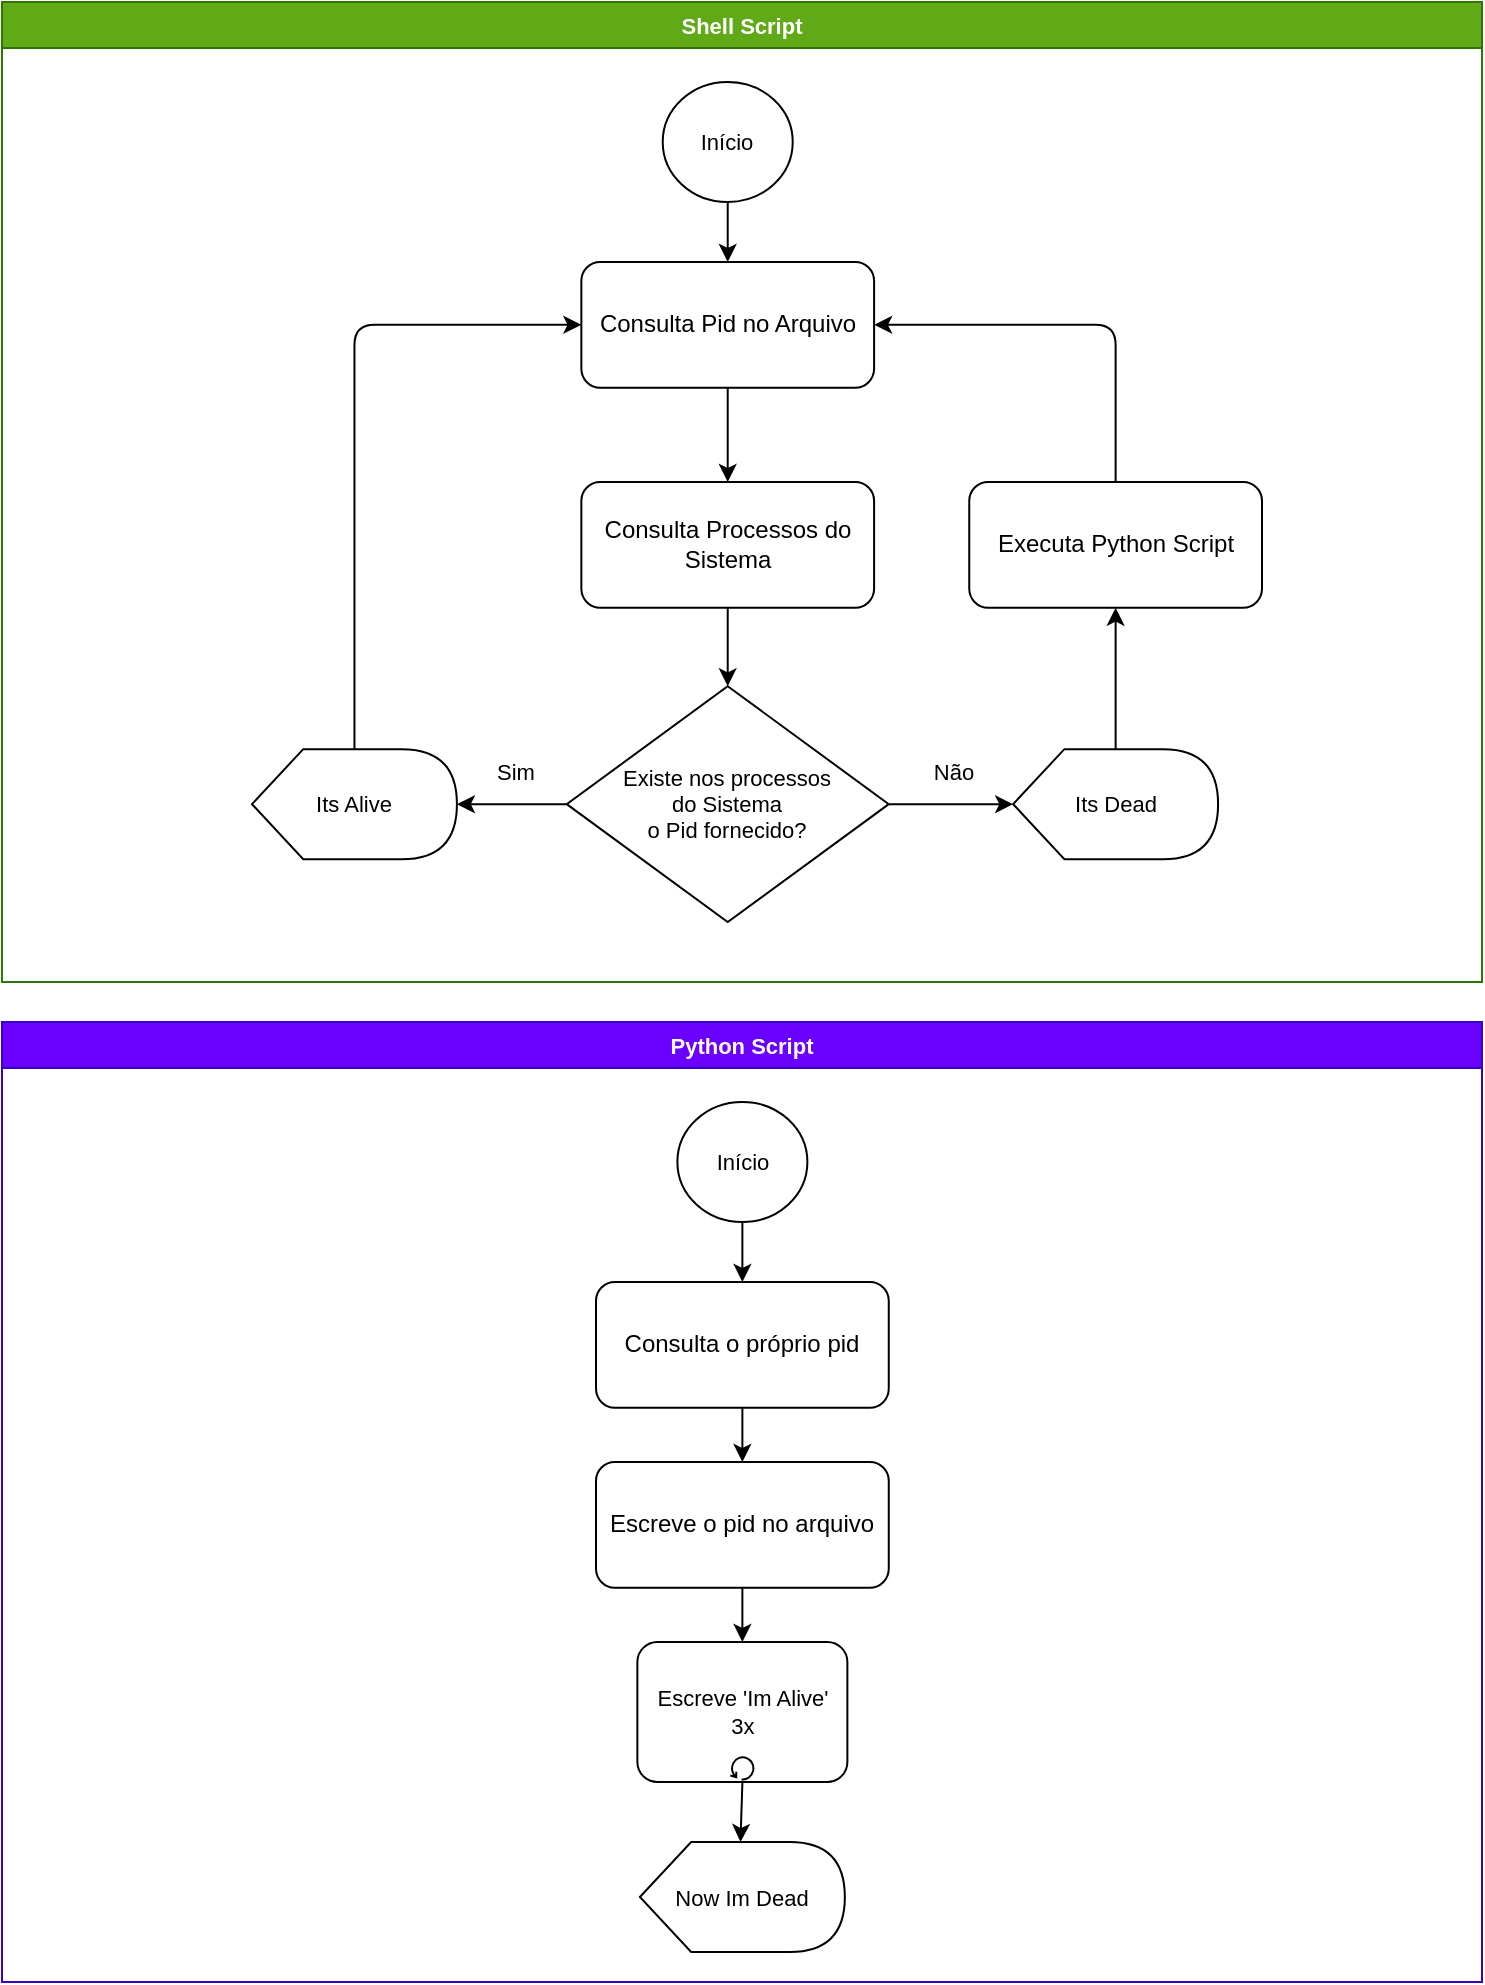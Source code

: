 <mxfile>
    <diagram id="_zzuYE5ZCQLS4duGeWL-" name="Page-1">
        <mxGraphModel dx="1356" dy="1047" grid="0" gridSize="10" guides="1" tooltips="1" connect="1" arrows="1" fold="1" page="1" pageScale="1" pageWidth="850" pageHeight="1100" background="#FFFFFF" math="0" shadow="0">
            <root>
                <mxCell id="0"/>
                <mxCell id="1" parent="0"/>
                <mxCell id="26" value="Shell Script" style="swimlane;whiteSpace=wrap;html=1;strokeWidth=1;fontSize=11;container=0;fillColor=#60a917;fontColor=#ffffff;strokeColor=#2D7600;" vertex="1" parent="1">
                    <mxGeometry x="55" y="50" width="740" height="490" as="geometry">
                        <mxRectangle width="100" height="30" as="alternateBounds"/>
                    </mxGeometry>
                </mxCell>
                <mxCell id="32" style="edgeStyle=none;html=1;exitX=0.5;exitY=1;exitDx=0;exitDy=0;fontSize=11;" edge="1" parent="26" source="31" target="4">
                    <mxGeometry relative="1" as="geometry"/>
                </mxCell>
                <mxCell id="31" value="Início" style="ellipse;whiteSpace=wrap;html=1;strokeWidth=1;fontSize=11;" vertex="1" parent="26">
                    <mxGeometry x="330.36" y="40" width="65" height="60" as="geometry"/>
                </mxCell>
                <mxCell id="4" value="Consulta Pid no Arquivo" style="rounded=1;whiteSpace=wrap;html=1;container=0;" vertex="1" parent="26">
                    <mxGeometry x="289.674" y="130" width="146.377" height="62.857" as="geometry"/>
                </mxCell>
                <mxCell id="8" value="Consulta Processos do Sistema" style="rounded=1;whiteSpace=wrap;html=1;container=0;" vertex="1" parent="26">
                    <mxGeometry x="289.674" y="240" width="146.377" height="62.857" as="geometry"/>
                </mxCell>
                <mxCell id="12" style="edgeStyle=none;html=1;exitX=0.5;exitY=1;exitDx=0;exitDy=0;entryX=0.5;entryY=0;entryDx=0;entryDy=0;fontSize=11;" edge="1" parent="26" source="4" target="8">
                    <mxGeometry relative="1" as="geometry"/>
                </mxCell>
                <mxCell id="9" value="Existe nos processos &lt;br&gt;do Sistema &lt;br style=&quot;font-size: 11px;&quot;&gt;o Pid fornecido?" style="rhombus;whiteSpace=wrap;html=1;strokeWidth=1;fontSize=11;container=0;" vertex="1" parent="26">
                    <mxGeometry x="282.355" y="342.143" width="161.014" height="117.857" as="geometry"/>
                </mxCell>
                <mxCell id="10" style="edgeStyle=none;html=1;exitX=0.5;exitY=1;exitDx=0;exitDy=0;entryX=0.5;entryY=0;entryDx=0;entryDy=0;" edge="1" parent="26" source="8" target="9">
                    <mxGeometry relative="1" as="geometry"/>
                </mxCell>
                <mxCell id="14" value="Its Dead" style="shape=display;whiteSpace=wrap;html=1;strokeWidth=1;fontSize=11;container=0;" vertex="1" parent="26">
                    <mxGeometry x="505.58" y="373.571" width="102.464" height="55" as="geometry"/>
                </mxCell>
                <mxCell id="17" style="edgeStyle=none;html=1;exitX=1;exitY=0.5;exitDx=0;exitDy=0;entryX=0;entryY=0.5;entryDx=0;entryDy=0;entryPerimeter=0;fontSize=11;" edge="1" parent="26" source="9" target="14">
                    <mxGeometry relative="1" as="geometry"/>
                </mxCell>
                <mxCell id="20" style="edgeStyle=none;html=1;entryX=0;entryY=0.5;entryDx=0;entryDy=0;fontSize=11;" edge="1" parent="26" source="15" target="4">
                    <mxGeometry relative="1" as="geometry">
                        <Array as="points">
                            <mxPoint x="176.232" y="161.429"/>
                        </Array>
                    </mxGeometry>
                </mxCell>
                <mxCell id="15" value="Its Alive" style="shape=display;whiteSpace=wrap;html=1;strokeWidth=1;fontSize=11;container=0;" vertex="1" parent="26">
                    <mxGeometry x="125" y="373.571" width="102.464" height="55" as="geometry"/>
                </mxCell>
                <mxCell id="16" style="edgeStyle=none;html=1;entryX=1;entryY=0.5;entryDx=0;entryDy=0;entryPerimeter=0;fontSize=11;" edge="1" parent="26" source="9" target="15">
                    <mxGeometry relative="1" as="geometry"/>
                </mxCell>
                <mxCell id="21" value="Sim&lt;br&gt;" style="text;html=1;strokeColor=none;fillColor=none;align=center;verticalAlign=middle;whiteSpace=wrap;rounded=0;strokeWidth=1;fontSize=11;container=0;" vertex="1" parent="26">
                    <mxGeometry x="234.783" y="373.571" width="43.913" height="23.571" as="geometry"/>
                </mxCell>
                <mxCell id="24" style="edgeStyle=none;html=1;entryX=1;entryY=0.5;entryDx=0;entryDy=0;fontSize=11;" edge="1" parent="26" source="22" target="4">
                    <mxGeometry relative="1" as="geometry">
                        <Array as="points">
                            <mxPoint x="556.812" y="161.429"/>
                        </Array>
                    </mxGeometry>
                </mxCell>
                <mxCell id="22" value="Executa Python Script" style="rounded=1;whiteSpace=wrap;html=1;container=0;" vertex="1" parent="26">
                    <mxGeometry x="483.623" y="240" width="146.377" height="62.857" as="geometry"/>
                </mxCell>
                <mxCell id="23" style="edgeStyle=none;html=1;entryX=0.5;entryY=1;entryDx=0;entryDy=0;fontSize=11;" edge="1" parent="26" source="14" target="22">
                    <mxGeometry relative="1" as="geometry"/>
                </mxCell>
                <mxCell id="25" value="Não" style="text;html=1;strokeColor=none;fillColor=none;align=center;verticalAlign=middle;whiteSpace=wrap;rounded=0;strokeWidth=1;fontSize=11;container=0;" vertex="1" parent="26">
                    <mxGeometry x="454.348" y="373.571" width="43.913" height="23.571" as="geometry"/>
                </mxCell>
                <mxCell id="33" value="Python Script" style="swimlane;whiteSpace=wrap;html=1;strokeWidth=1;fontSize=11;container=0;fillColor=#6a00ff;fontColor=#ffffff;strokeColor=#3700CC;" vertex="1" parent="1">
                    <mxGeometry x="55" y="560" width="740" height="480" as="geometry">
                        <mxRectangle width="100" height="30" as="alternateBounds"/>
                    </mxGeometry>
                </mxCell>
                <mxCell id="79" style="edgeStyle=none;html=1;exitX=0.5;exitY=1;exitDx=0;exitDy=0;exitPerimeter=0;entryX=0;entryY=0;entryDx=50.29;entryDy=0;entryPerimeter=0;fontSize=11;" edge="1" parent="33" source="56" target="78">
                    <mxGeometry relative="1" as="geometry"/>
                </mxCell>
                <mxCell id="56" value="Escreve 'Im Alive'&lt;br&gt;3x" style="points=[[0.25,0,0],[0.5,0,0],[0.75,0,0],[1,0.25,0],[1,0.5,0],[1,0.75,0],[0.75,1,0],[0.5,1,0],[0.25,1,0],[0,0.75,0],[0,0.5,0],[0,0.25,0]];shape=mxgraph.bpmn.task;whiteSpace=wrap;rectStyle=rounded;size=10;html=1;taskMarker=abstract;isLoopStandard=1;strokeWidth=1;fontSize=11;" vertex="1" parent="33">
                    <mxGeometry x="317.69" y="310" width="105" height="70" as="geometry"/>
                </mxCell>
                <mxCell id="37" value="Escreve o pid no arquivo" style="rounded=1;whiteSpace=wrap;html=1;container=0;" vertex="1" parent="33">
                    <mxGeometry x="297.004" y="220" width="146.377" height="62.857" as="geometry"/>
                </mxCell>
                <mxCell id="58" style="edgeStyle=none;html=1;exitX=0.5;exitY=1;exitDx=0;exitDy=0;entryX=0.5;entryY=0;entryDx=0;entryDy=0;entryPerimeter=0;fontSize=11;" edge="1" parent="33" source="37" target="56">
                    <mxGeometry relative="1" as="geometry"/>
                </mxCell>
                <mxCell id="36" value="Consulta o próprio pid" style="rounded=1;whiteSpace=wrap;html=1;container=0;" vertex="1" parent="33">
                    <mxGeometry x="297.004" y="130" width="146.377" height="62.857" as="geometry"/>
                </mxCell>
                <mxCell id="38" style="edgeStyle=none;html=1;exitX=0.5;exitY=1;exitDx=0;exitDy=0;entryX=0.5;entryY=0;entryDx=0;entryDy=0;fontSize=11;" edge="1" parent="33" source="36" target="37">
                    <mxGeometry relative="1" as="geometry"/>
                </mxCell>
                <mxCell id="35" value="Início" style="ellipse;whiteSpace=wrap;html=1;strokeWidth=1;fontSize=11;container=0;" vertex="1" parent="33">
                    <mxGeometry x="337.69" y="40" width="65" height="60" as="geometry"/>
                </mxCell>
                <mxCell id="34" style="edgeStyle=none;html=1;exitX=0.5;exitY=1;exitDx=0;exitDy=0;fontSize=11;" edge="1" parent="33" source="35" target="36">
                    <mxGeometry relative="1" as="geometry"/>
                </mxCell>
                <mxCell id="78" value="Now Im Dead" style="shape=display;whiteSpace=wrap;html=1;strokeWidth=1;fontSize=11;container=0;" vertex="1" parent="33">
                    <mxGeometry x="318.96" y="410.001" width="102.464" height="55" as="geometry"/>
                </mxCell>
            </root>
        </mxGraphModel>
    </diagram>
</mxfile>